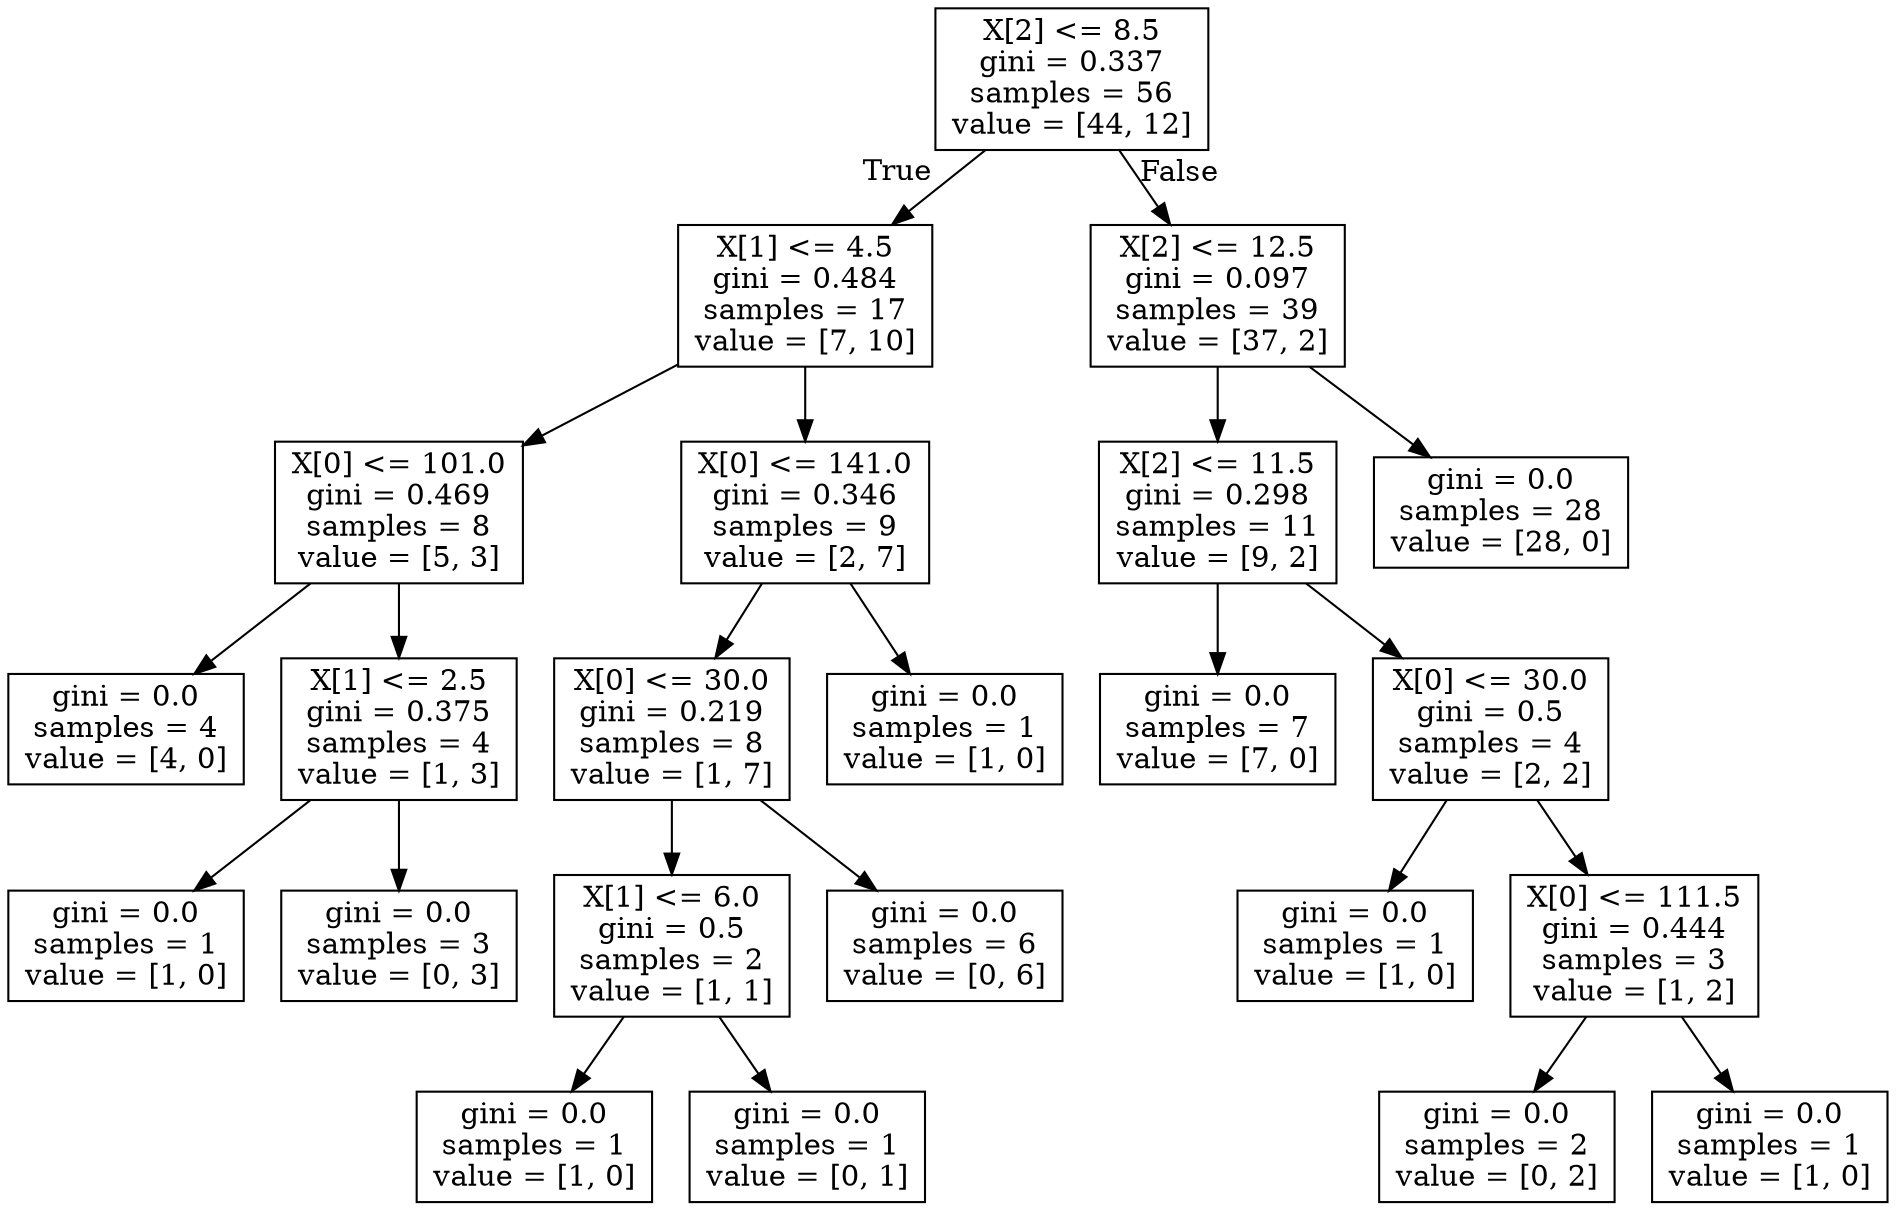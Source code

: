 digraph Tree {
node [shape=box] ;
0 [label="X[2] <= 8.5\ngini = 0.337\nsamples = 56\nvalue = [44, 12]"] ;
1 [label="X[1] <= 4.5\ngini = 0.484\nsamples = 17\nvalue = [7, 10]"] ;
0 -> 1 [labeldistance=2.5, labelangle=45, headlabel="True"] ;
2 [label="X[0] <= 101.0\ngini = 0.469\nsamples = 8\nvalue = [5, 3]"] ;
1 -> 2 ;
3 [label="gini = 0.0\nsamples = 4\nvalue = [4, 0]"] ;
2 -> 3 ;
4 [label="X[1] <= 2.5\ngini = 0.375\nsamples = 4\nvalue = [1, 3]"] ;
2 -> 4 ;
5 [label="gini = 0.0\nsamples = 1\nvalue = [1, 0]"] ;
4 -> 5 ;
6 [label="gini = 0.0\nsamples = 3\nvalue = [0, 3]"] ;
4 -> 6 ;
7 [label="X[0] <= 141.0\ngini = 0.346\nsamples = 9\nvalue = [2, 7]"] ;
1 -> 7 ;
8 [label="X[0] <= 30.0\ngini = 0.219\nsamples = 8\nvalue = [1, 7]"] ;
7 -> 8 ;
9 [label="X[1] <= 6.0\ngini = 0.5\nsamples = 2\nvalue = [1, 1]"] ;
8 -> 9 ;
10 [label="gini = 0.0\nsamples = 1\nvalue = [1, 0]"] ;
9 -> 10 ;
11 [label="gini = 0.0\nsamples = 1\nvalue = [0, 1]"] ;
9 -> 11 ;
12 [label="gini = 0.0\nsamples = 6\nvalue = [0, 6]"] ;
8 -> 12 ;
13 [label="gini = 0.0\nsamples = 1\nvalue = [1, 0]"] ;
7 -> 13 ;
14 [label="X[2] <= 12.5\ngini = 0.097\nsamples = 39\nvalue = [37, 2]"] ;
0 -> 14 [labeldistance=2.5, labelangle=-45, headlabel="False"] ;
15 [label="X[2] <= 11.5\ngini = 0.298\nsamples = 11\nvalue = [9, 2]"] ;
14 -> 15 ;
16 [label="gini = 0.0\nsamples = 7\nvalue = [7, 0]"] ;
15 -> 16 ;
17 [label="X[0] <= 30.0\ngini = 0.5\nsamples = 4\nvalue = [2, 2]"] ;
15 -> 17 ;
18 [label="gini = 0.0\nsamples = 1\nvalue = [1, 0]"] ;
17 -> 18 ;
19 [label="X[0] <= 111.5\ngini = 0.444\nsamples = 3\nvalue = [1, 2]"] ;
17 -> 19 ;
20 [label="gini = 0.0\nsamples = 2\nvalue = [0, 2]"] ;
19 -> 20 ;
21 [label="gini = 0.0\nsamples = 1\nvalue = [1, 0]"] ;
19 -> 21 ;
22 [label="gini = 0.0\nsamples = 28\nvalue = [28, 0]"] ;
14 -> 22 ;
}
